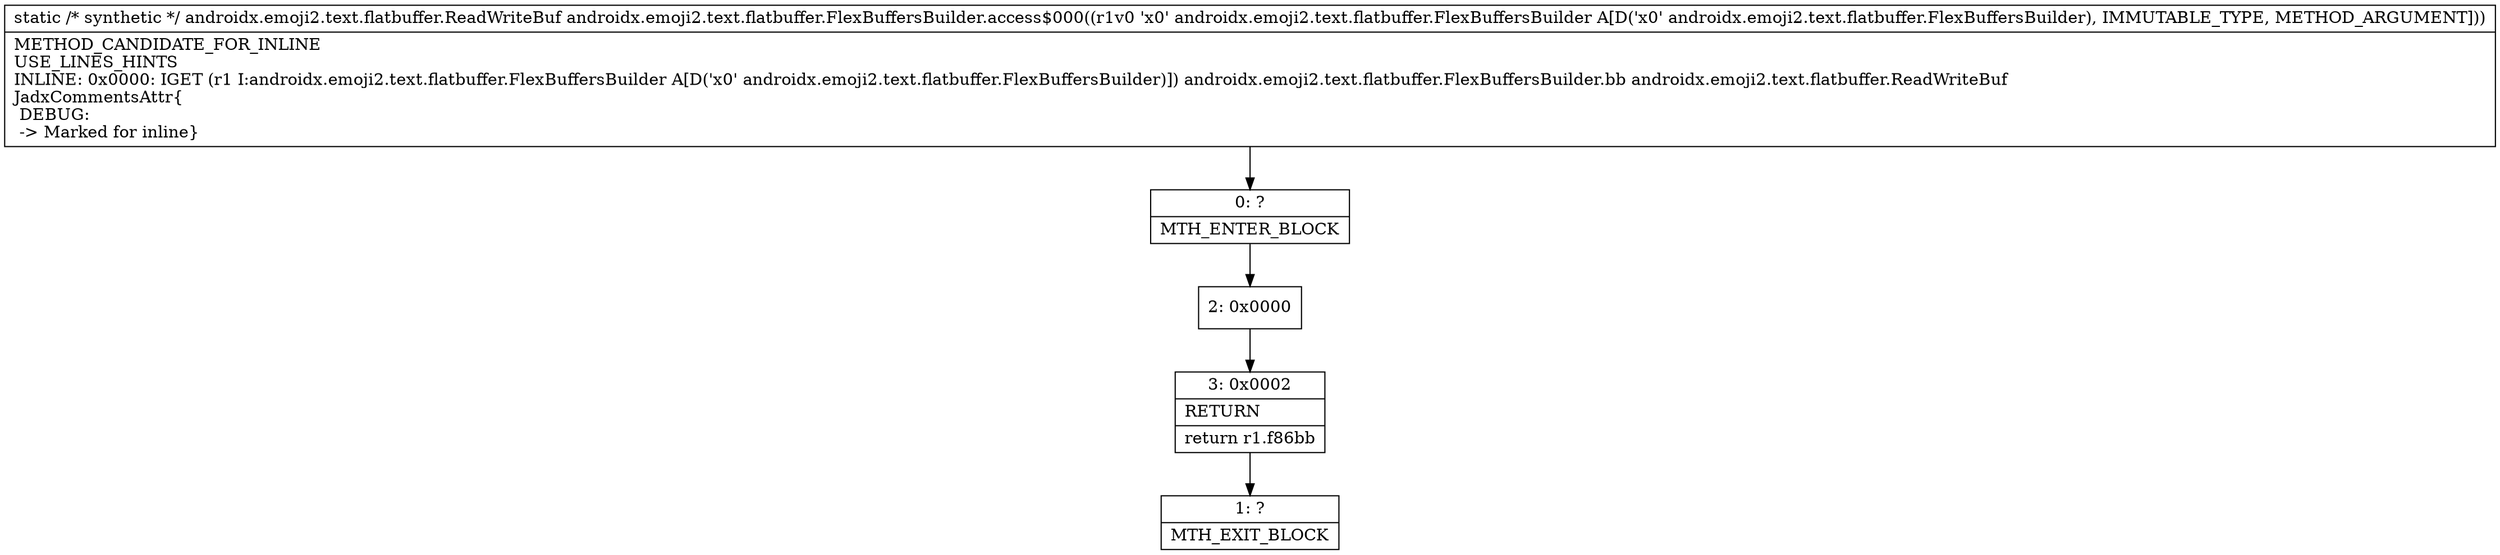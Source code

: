 digraph "CFG forandroidx.emoji2.text.flatbuffer.FlexBuffersBuilder.access$000(Landroidx\/emoji2\/text\/flatbuffer\/FlexBuffersBuilder;)Landroidx\/emoji2\/text\/flatbuffer\/ReadWriteBuf;" {
Node_0 [shape=record,label="{0\:\ ?|MTH_ENTER_BLOCK\l}"];
Node_2 [shape=record,label="{2\:\ 0x0000}"];
Node_3 [shape=record,label="{3\:\ 0x0002|RETURN\l|return r1.f86bb\l}"];
Node_1 [shape=record,label="{1\:\ ?|MTH_EXIT_BLOCK\l}"];
MethodNode[shape=record,label="{static \/* synthetic *\/ androidx.emoji2.text.flatbuffer.ReadWriteBuf androidx.emoji2.text.flatbuffer.FlexBuffersBuilder.access$000((r1v0 'x0' androidx.emoji2.text.flatbuffer.FlexBuffersBuilder A[D('x0' androidx.emoji2.text.flatbuffer.FlexBuffersBuilder), IMMUTABLE_TYPE, METHOD_ARGUMENT]))  | METHOD_CANDIDATE_FOR_INLINE\lUSE_LINES_HINTS\lINLINE: 0x0000: IGET  (r1 I:androidx.emoji2.text.flatbuffer.FlexBuffersBuilder A[D('x0' androidx.emoji2.text.flatbuffer.FlexBuffersBuilder)]) androidx.emoji2.text.flatbuffer.FlexBuffersBuilder.bb androidx.emoji2.text.flatbuffer.ReadWriteBuf\lJadxCommentsAttr\{\l DEBUG: \l \-\> Marked for inline\}\l}"];
MethodNode -> Node_0;Node_0 -> Node_2;
Node_2 -> Node_3;
Node_3 -> Node_1;
}

